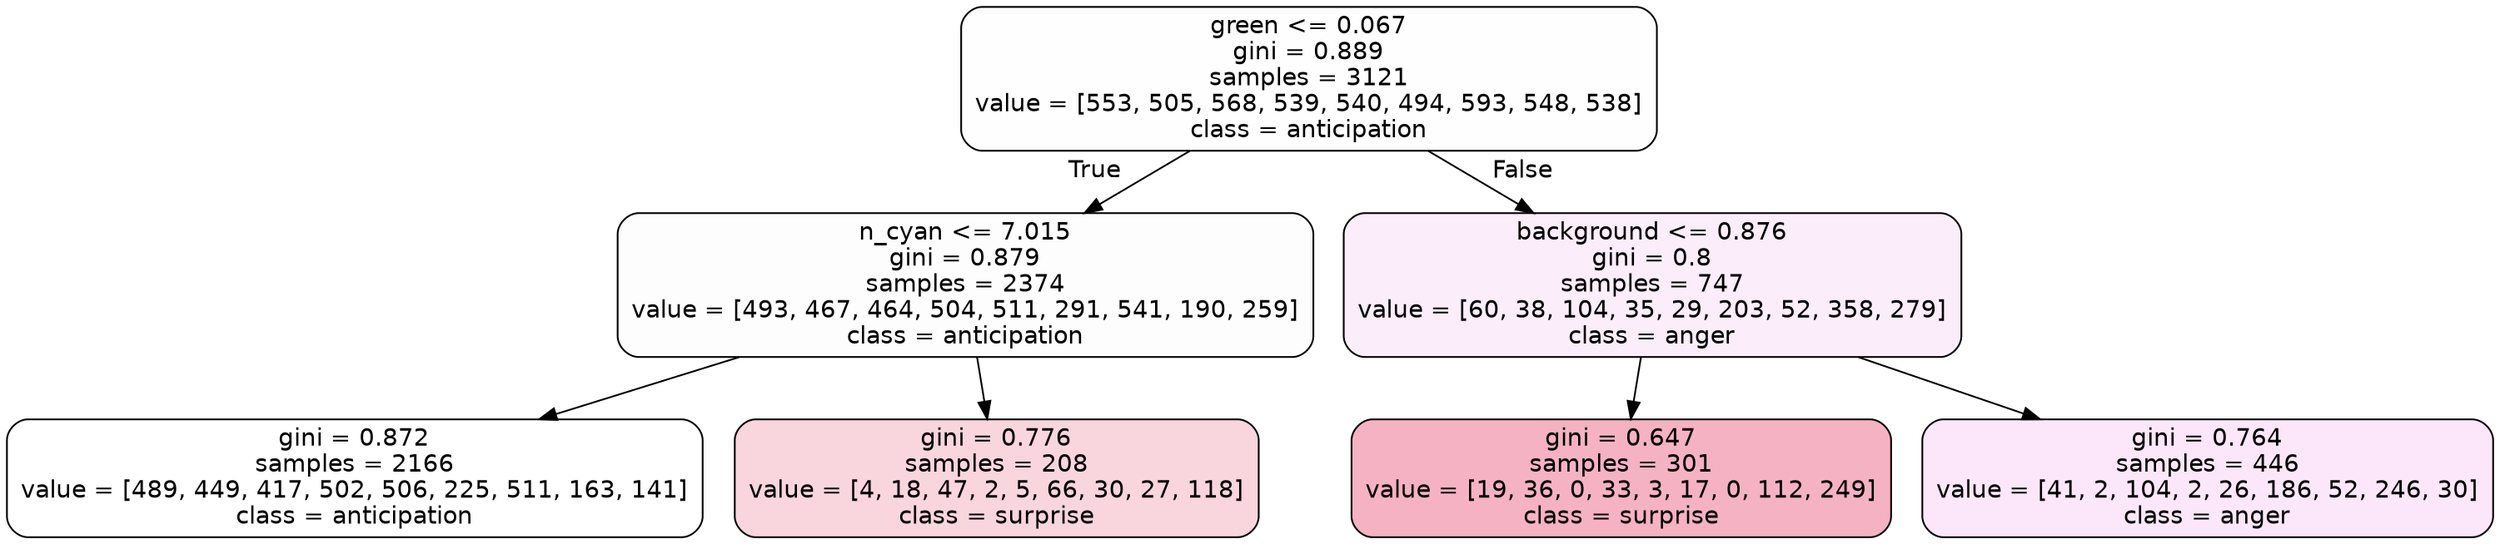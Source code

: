 digraph Tree {
node [shape=box, style="filled, rounded", color="black", fontname=helvetica] ;
edge [fontname=helvetica] ;
0 [label="green <= 0.067\ngini = 0.889\nsamples = 3121\nvalue = [553, 505, 568, 539, 540, 494, 593, 548, 538]\nclass = anticipation", fillcolor="#8139e501"] ;
1 [label="n_cyan <= 7.015\ngini = 0.879\nsamples = 2374\nvalue = [493, 467, 464, 504, 511, 291, 541, 190, 259]\nclass = anticipation", fillcolor="#8139e502"] ;
0 -> 1 [labeldistance=2.5, labelangle=45, headlabel="True"] ;
2 [label="gini = 0.872\nsamples = 2166\nvalue = [489, 449, 417, 502, 506, 225, 511, 163, 141]\nclass = anticipation", fillcolor="#8139e500"] ;
1 -> 2 ;
3 [label="gini = 0.776\nsamples = 208\nvalue = [4, 18, 47, 2, 5, 66, 30, 27, 118]\nclass = surprise", fillcolor="#e5396435"] ;
1 -> 3 ;
4 [label="background <= 0.876\ngini = 0.8\nsamples = 747\nvalue = [60, 38, 104, 35, 29, 203, 52, 358, 279]\nclass = anger", fillcolor="#e539d717"] ;
0 -> 4 [labeldistance=2.5, labelangle=-45, headlabel="False"] ;
5 [label="gini = 0.647\nsamples = 301\nvalue = [19, 36, 0, 33, 3, 17, 0, 112, 249]\nclass = surprise", fillcolor="#e5396462"] ;
4 -> 5 ;
6 [label="gini = 0.764\nsamples = 446\nvalue = [41, 2, 104, 2, 26, 186, 52, 246, 30]\nclass = anger", fillcolor="#e539d71e"] ;
4 -> 6 ;
}